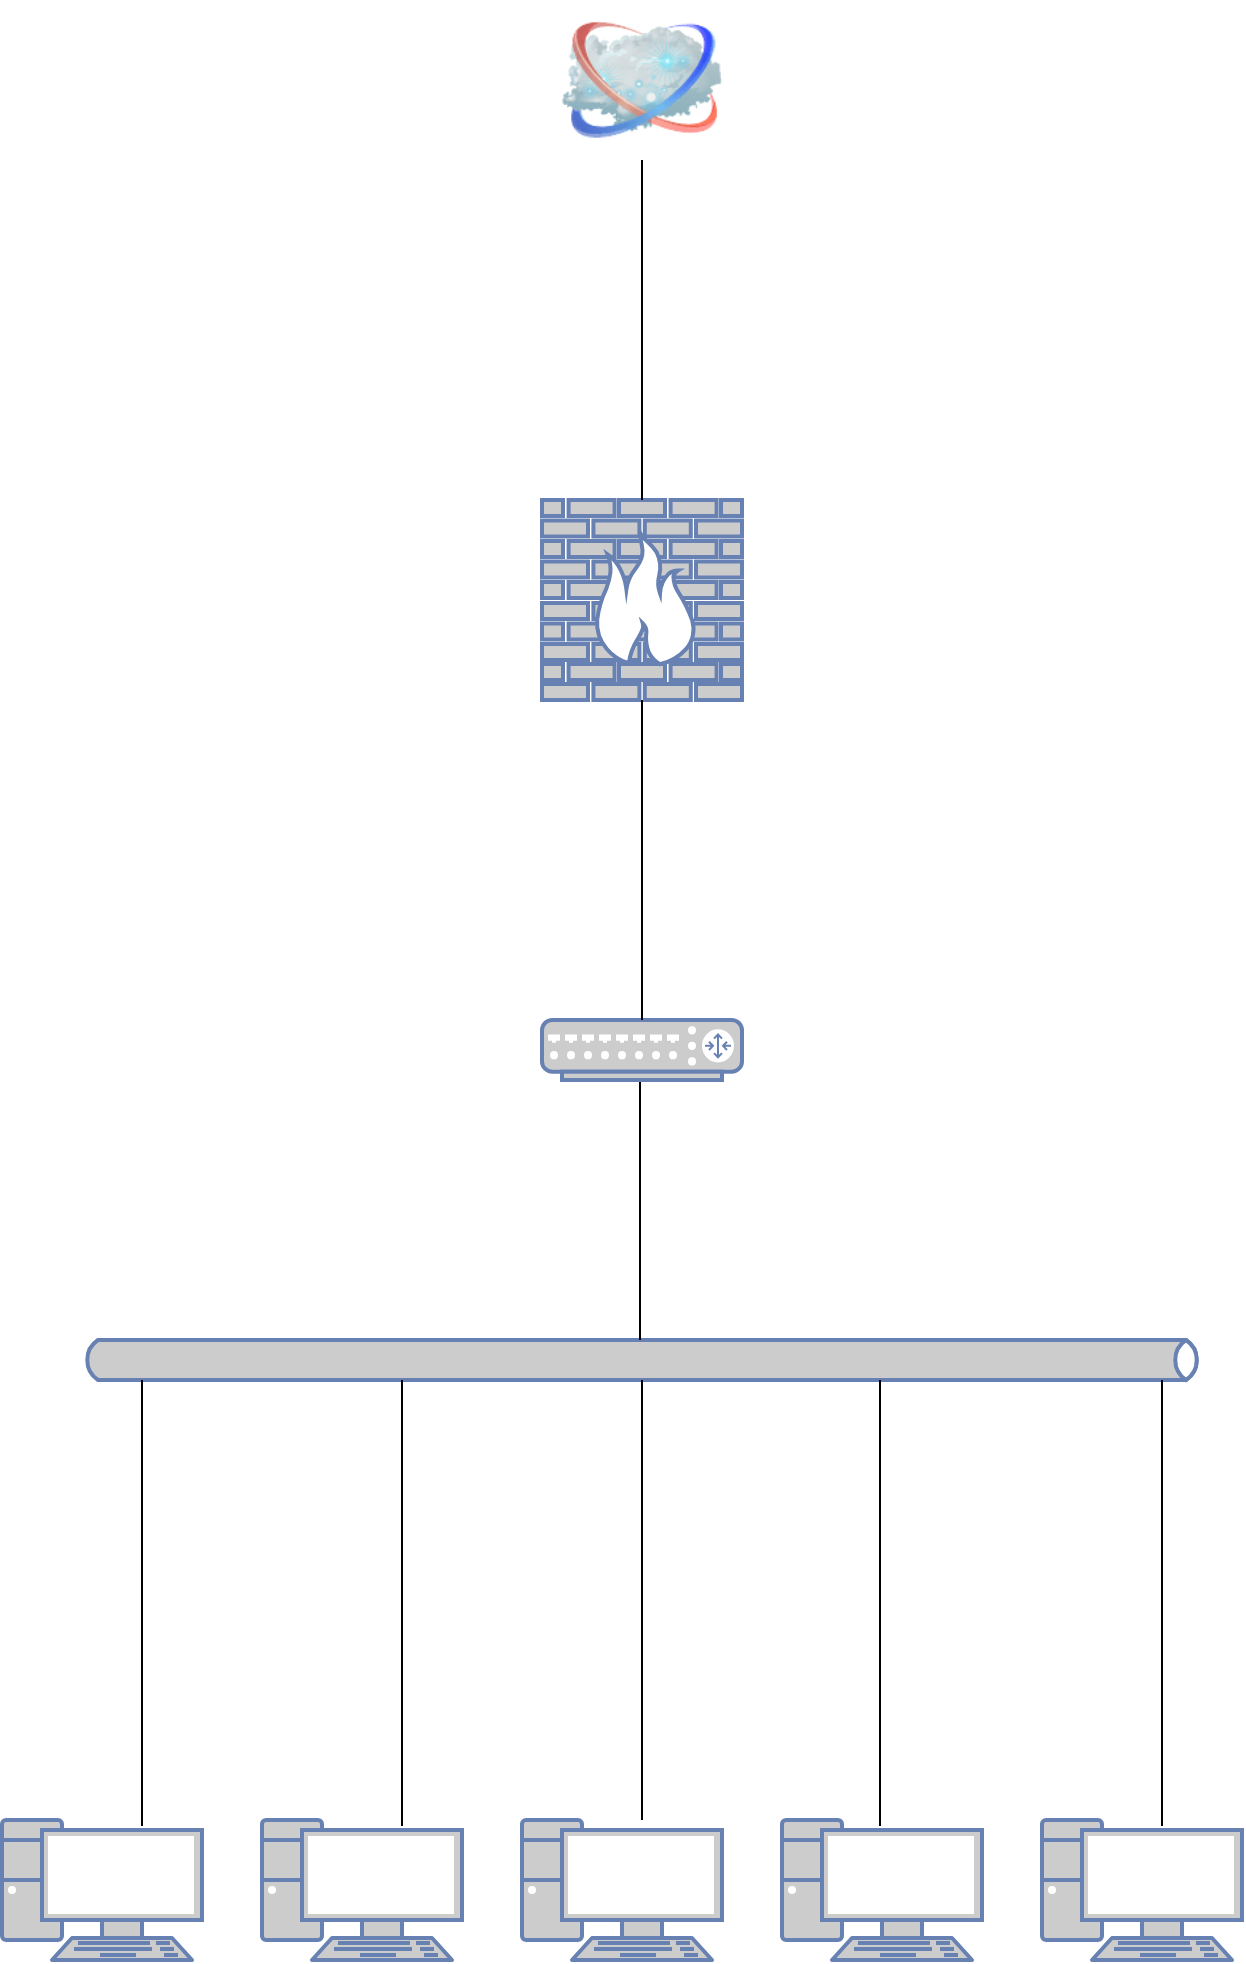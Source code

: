 <mxfile version="26.2.9">
  <diagram name="Page-1" id="55a83fd1-7818-8e21-69c5-c3457e3827bb">
    <mxGraphModel dx="2229" dy="2164" grid="1" gridSize="10" guides="1" tooltips="1" connect="1" arrows="1" fold="1" page="1" pageScale="1" pageWidth="1100" pageHeight="850" background="none" math="0" shadow="0">
      <root>
        <mxCell id="0" />
        <mxCell id="1" parent="0" />
        <mxCell id="luvXPyaaRlBRIlrNk-BN-3" value="" style="fontColor=#0066CC;verticalAlign=top;verticalLabelPosition=bottom;labelPosition=center;align=center;html=1;outlineConnect=0;fillColor=#CCCCCC;strokeColor=#6881B3;gradientColor=none;gradientDirection=north;strokeWidth=2;shape=mxgraph.networks.pc;" vertex="1" parent="1">
          <mxGeometry x="240" y="610" width="100" height="70" as="geometry" />
        </mxCell>
        <mxCell id="luvXPyaaRlBRIlrNk-BN-4" value="" style="fontColor=#0066CC;verticalAlign=top;verticalLabelPosition=bottom;labelPosition=center;align=center;html=1;outlineConnect=0;fillColor=#CCCCCC;strokeColor=#6881B3;gradientColor=none;gradientDirection=north;strokeWidth=2;shape=mxgraph.networks.pc;" vertex="1" parent="1">
          <mxGeometry x="370" y="610" width="100" height="70" as="geometry" />
        </mxCell>
        <mxCell id="luvXPyaaRlBRIlrNk-BN-5" value="" style="fontColor=#0066CC;verticalAlign=top;verticalLabelPosition=bottom;labelPosition=center;align=center;html=1;outlineConnect=0;fillColor=#CCCCCC;strokeColor=#6881B3;gradientColor=none;gradientDirection=north;strokeWidth=2;shape=mxgraph.networks.pc;" vertex="1" parent="1">
          <mxGeometry x="500" y="610" width="100" height="70" as="geometry" />
        </mxCell>
        <mxCell id="luvXPyaaRlBRIlrNk-BN-6" value="" style="fontColor=#0066CC;verticalAlign=top;verticalLabelPosition=bottom;labelPosition=center;align=center;html=1;outlineConnect=0;fillColor=#CCCCCC;strokeColor=#6881B3;gradientColor=none;gradientDirection=north;strokeWidth=2;shape=mxgraph.networks.pc;" vertex="1" parent="1">
          <mxGeometry x="630" y="610" width="100" height="70" as="geometry" />
        </mxCell>
        <mxCell id="luvXPyaaRlBRIlrNk-BN-7" value="" style="fontColor=#0066CC;verticalAlign=top;verticalLabelPosition=bottom;labelPosition=center;align=center;html=1;outlineConnect=0;fillColor=#CCCCCC;strokeColor=#6881B3;gradientColor=none;gradientDirection=north;strokeWidth=2;shape=mxgraph.networks.pc;" vertex="1" parent="1">
          <mxGeometry x="760" y="610" width="100" height="70" as="geometry" />
        </mxCell>
        <mxCell id="luvXPyaaRlBRIlrNk-BN-8" value="" style="html=1;outlineConnect=0;fillColor=#CCCCCC;strokeColor=#6881B3;gradientColor=none;gradientDirection=north;strokeWidth=2;shape=mxgraph.networks.bus;gradientColor=none;gradientDirection=north;fontColor=#ffffff;perimeter=backbonePerimeter;backboneSize=20;" vertex="1" parent="1">
          <mxGeometry x="280" y="370" width="560" height="20" as="geometry" />
        </mxCell>
        <mxCell id="luvXPyaaRlBRIlrNk-BN-10" value="" style="endArrow=none;html=1;rounded=0;" edge="1" parent="1" target="luvXPyaaRlBRIlrNk-BN-8">
          <mxGeometry width="50" height="50" relative="1" as="geometry">
            <mxPoint x="560" y="610" as="sourcePoint" />
            <mxPoint x="560" y="450" as="targetPoint" />
          </mxGeometry>
        </mxCell>
        <mxCell id="luvXPyaaRlBRIlrNk-BN-11" value="" style="endArrow=none;html=1;rounded=0;" edge="1" parent="1">
          <mxGeometry width="50" height="50" relative="1" as="geometry">
            <mxPoint x="679" y="613" as="sourcePoint" />
            <mxPoint x="679" y="390" as="targetPoint" />
          </mxGeometry>
        </mxCell>
        <mxCell id="luvXPyaaRlBRIlrNk-BN-12" value="" style="endArrow=none;html=1;rounded=0;" edge="1" parent="1">
          <mxGeometry width="50" height="50" relative="1" as="geometry">
            <mxPoint x="440" y="613" as="sourcePoint" />
            <mxPoint x="440" y="390" as="targetPoint" />
          </mxGeometry>
        </mxCell>
        <mxCell id="luvXPyaaRlBRIlrNk-BN-13" value="" style="endArrow=none;html=1;rounded=0;" edge="1" parent="1">
          <mxGeometry width="50" height="50" relative="1" as="geometry">
            <mxPoint x="310" y="613" as="sourcePoint" />
            <mxPoint x="310" y="390" as="targetPoint" />
          </mxGeometry>
        </mxCell>
        <mxCell id="luvXPyaaRlBRIlrNk-BN-14" value="" style="endArrow=none;html=1;rounded=0;" edge="1" parent="1">
          <mxGeometry width="50" height="50" relative="1" as="geometry">
            <mxPoint x="820" y="613" as="sourcePoint" />
            <mxPoint x="820" y="390" as="targetPoint" />
          </mxGeometry>
        </mxCell>
        <mxCell id="luvXPyaaRlBRIlrNk-BN-15" value="" style="endArrow=none;html=1;rounded=0;" edge="1" parent="1">
          <mxGeometry width="50" height="50" relative="1" as="geometry">
            <mxPoint x="559" y="370" as="sourcePoint" />
            <mxPoint x="559" y="240" as="targetPoint" />
          </mxGeometry>
        </mxCell>
        <mxCell id="luvXPyaaRlBRIlrNk-BN-16" value="" style="fontColor=#0066CC;verticalAlign=top;verticalLabelPosition=bottom;labelPosition=center;align=center;html=1;outlineConnect=0;fillColor=#CCCCCC;strokeColor=#6881B3;gradientColor=none;gradientDirection=north;strokeWidth=2;shape=mxgraph.networks.router;" vertex="1" parent="1">
          <mxGeometry x="510" y="210" width="100" height="30" as="geometry" />
        </mxCell>
        <mxCell id="luvXPyaaRlBRIlrNk-BN-17" value="" style="fontColor=#0066CC;verticalAlign=top;verticalLabelPosition=bottom;labelPosition=center;align=center;html=1;outlineConnect=0;fillColor=#CCCCCC;strokeColor=#6881B3;gradientColor=none;gradientDirection=north;strokeWidth=2;shape=mxgraph.networks.firewall;" vertex="1" parent="1">
          <mxGeometry x="510" y="-50" width="100" height="100" as="geometry" />
        </mxCell>
        <mxCell id="luvXPyaaRlBRIlrNk-BN-18" value="" style="endArrow=none;html=1;rounded=0;entryX=0.5;entryY=1;entryDx=0;entryDy=0;entryPerimeter=0;exitX=0.5;exitY=0;exitDx=0;exitDy=0;exitPerimeter=0;" edge="1" parent="1" source="luvXPyaaRlBRIlrNk-BN-16" target="luvXPyaaRlBRIlrNk-BN-17">
          <mxGeometry width="50" height="50" relative="1" as="geometry">
            <mxPoint x="559" y="200" as="sourcePoint" />
            <mxPoint x="559" y="70" as="targetPoint" />
          </mxGeometry>
        </mxCell>
        <mxCell id="luvXPyaaRlBRIlrNk-BN-20" value="" style="image;html=1;image=img/lib/clip_art/networking/Cloud_128x128.png" vertex="1" parent="1">
          <mxGeometry x="520" y="-300" width="80" height="80" as="geometry" />
        </mxCell>
        <mxCell id="luvXPyaaRlBRIlrNk-BN-21" value="" style="endArrow=none;html=1;rounded=0;exitX=0.5;exitY=0;exitDx=0;exitDy=0;exitPerimeter=0;" edge="1" parent="1" source="luvXPyaaRlBRIlrNk-BN-17" target="luvXPyaaRlBRIlrNk-BN-20">
          <mxGeometry width="50" height="50" relative="1" as="geometry">
            <mxPoint x="559" y="-100" as="sourcePoint" />
            <mxPoint x="559" y="-200" as="targetPoint" />
          </mxGeometry>
        </mxCell>
      </root>
    </mxGraphModel>
  </diagram>
</mxfile>
